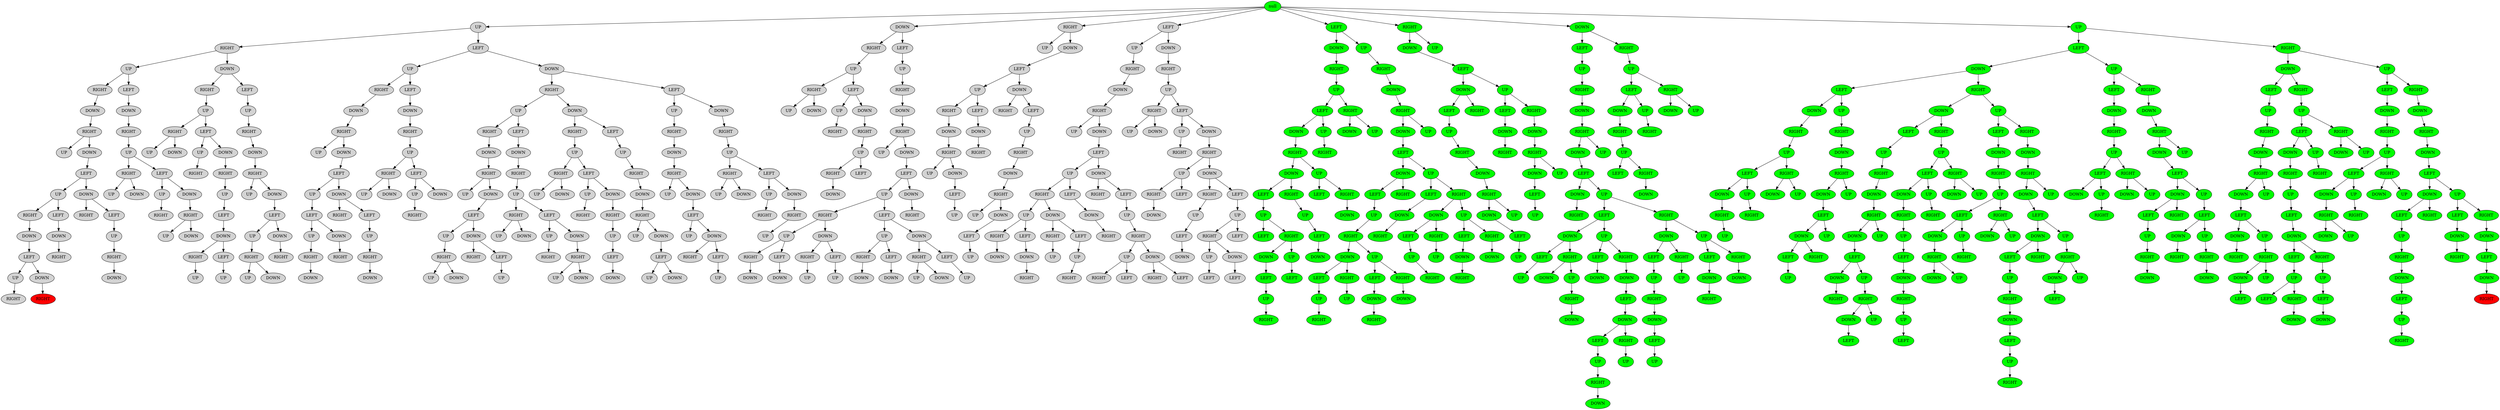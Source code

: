 digraph G {
node [style=filled];
"1731722639" [label="null"];
"1924582348" [label="UP"];
"1731722639" -> "1924582348";
"11003494" [label="DOWN"];
"1731722639" -> "11003494";
"1757143877" [label="RIGHT"];
"1731722639" -> "1757143877";
"817406040" [label="LEFT"];
"1731722639" -> "817406040";
"1955915048" [label="RIGHT"];
"1924582348" -> "1955915048";
"1270855946" [label="LEFT"];
"1924582348" -> "1270855946";
"2083117811" [label="RIGHT"];
"11003494" -> "2083117811";
"157683534" [label="LEFT"];
"11003494" -> "157683534";
"1518864111" [label="UP"];
"1757143877" -> "1518864111";
"1816757085" [label="DOWN"];
"1757143877" -> "1816757085";
"1585787493" [label="UP"];
"817406040" -> "1585787493";
"1730173572" [label="DOWN"];
"817406040" -> "1730173572";
"2097514481" [label="UP"];
"1955915048" -> "2097514481";
"1568059495" [label="DOWN"];
"1955915048" -> "1568059495";
"706197430" [label="UP"];
"1270855946" -> "706197430";
"1325808650" [label="DOWN"];
"1270855946" -> "1325808650";
"510464020" [label="UP"];
"2083117811" -> "510464020";
"1987083830" [label="UP"];
"157683534" -> "1987083830";
"1632492873" [label="LEFT"];
"1816757085" -> "1632492873";
"525683462" [label="RIGHT"];
"1585787493" -> "525683462";
"1766724936" [label="RIGHT"];
"1730173572" -> "1766724936";
"473581465" [label="RIGHT"];
"2097514481" -> "473581465";
"319977154" [label="LEFT"];
"2097514481" -> "319977154";
"648680157" [label="RIGHT"];
"1568059495" -> "648680157";
"1071097621" [label="LEFT"];
"1568059495" -> "1071097621";
"1897871865" [label="RIGHT"];
"706197430" -> "1897871865";
"1908143486" [label="LEFT"];
"706197430" -> "1908143486";
"133250414" [label="RIGHT"];
"1325808650" -> "133250414";
"85777802" [label="LEFT"];
"1325808650" -> "85777802";
"222624801" [label="RIGHT"];
"510464020" -> "222624801";
"603650290" [label="LEFT"];
"510464020" -> "603650290";
"762227630" [label="RIGHT"];
"1987083830" -> "762227630";
"1316864772" [label="UP"];
"1632492873" -> "1316864772";
"1685232414" [label="DOWN"];
"1632492873" -> "1685232414";
"280744458" [label="DOWN"];
"525683462" -> "280744458";
"1213216872" [label="UP"];
"1766724936" -> "1213216872";
"1754638213" [label="DOWN"];
"473581465" -> "1754638213";
"407858146" [label="DOWN"];
"319977154" -> "407858146";
"1454031203" [label="UP"];
"648680157" -> "1454031203";
"527446182" [label="UP"];
"1071097621" -> "527446182";
"1511785794" [label="DOWN"];
"1897871865" -> "1511785794";
"963601816" [label="DOWN"];
"1908143486" -> "963601816";
"961419791" [label="UP"];
"133250414" -> "961419791";
"665188480" [label="DOWN"];
"133250414" -> "665188480";
"489279267" [label="UP"];
"85777802" -> "489279267";
"1596467899" [label="DOWN"];
"85777802" -> "1596467899";
"377478451" [label="UP"];
"222624801" -> "377478451";
"513169028" [label="DOWN"];
"222624801" -> "513169028";
"1301664418" [label="UP"];
"603650290" -> "1301664418";
"1408652377" [label="DOWN"];
"603650290" -> "1408652377";
"990416209" [label="DOWN"];
"762227630" -> "990416209";
"394714818" [label="RIGHT"];
"1316864772" -> "394714818";
"1952779858" [label="LEFT"];
"1316864772" -> "1952779858";
"366004251" [label="RIGHT"];
"1685232414" -> "366004251";
"1791868405" [label="LEFT"];
"1685232414" -> "1791868405";
"1260134048" [label="RIGHT"];
"280744458" -> "1260134048";
"391618063" [label="RIGHT"];
"1213216872" -> "391618063";
"81009902" [label="LEFT"];
"1213216872" -> "81009902";
"57748372" [label="RIGHT"];
"1754638213" -> "57748372";
"674483268" [label="RIGHT"];
"407858146" -> "674483268";
"54495403" [label="RIGHT"];
"1454031203" -> "54495403";
"665372494" [label="LEFT"];
"1454031203" -> "665372494";
"764372388" [label="RIGHT"];
"527446182" -> "764372388";
"459857341" [label="RIGHT"];
"1511785794" -> "459857341";
"1684890795" [label="RIGHT"];
"963601816" -> "1684890795";
"94264799" [label="RIGHT"];
"961419791" -> "94264799";
"1399499405" [label="LEFT"];
"961419791" -> "1399499405";
"238157928" [label="RIGHT"];
"665188480" -> "238157928";
"32863545" [label="LEFT"];
"665188480" -> "32863545";
"1995616381" [label="RIGHT"];
"489279267" -> "1995616381";
"1883919084" [label="RIGHT"];
"1596467899" -> "1883919084";
"1860513229" [label="RIGHT"];
"1301664418" -> "1860513229";
"1150538133" [label="RIGHT"];
"1408652377" -> "1150538133";
"662822946" [label="RIGHT"];
"990416209" -> "662822946";
"92150540" [label="DOWN"];
"394714818" -> "92150540";
"1110623531" [label="DOWN"];
"1952779858" -> "1110623531";
"410495873" [label="UP"];
"1791868405" -> "410495873";
"811587677" [label="UP"];
"1260134048" -> "811587677";
"1166807841" [label="DOWN"];
"1260134048" -> "1166807841";
"289639718" [label="UP"];
"391618063" -> "289639718";
"885851948" [label="DOWN"];
"391618063" -> "885851948";
"2048834776" [label="UP"];
"81009902" -> "2048834776";
"1605283233" [label="DOWN"];
"81009902" -> "1605283233";
"1384722895" [label="UP"];
"57748372" -> "1384722895";
"245475541" [label="DOWN"];
"57748372" -> "245475541";
"22429093" [label="UP"];
"674483268" -> "22429093";
"733957003" [label="UP"];
"54495403" -> "733957003";
"815992954" [label="DOWN"];
"54495403" -> "815992954";
"868737467" [label="UP"];
"665372494" -> "868737467";
"55331187" [label="DOWN"];
"665372494" -> "55331187";
"1392425346" [label="DOWN"];
"764372388" -> "1392425346";
"2054574951" [label="UP"];
"459857341" -> "2054574951";
"1991294891" [label="DOWN"];
"459857341" -> "1991294891";
"399931359" [label="UP"];
"1684890795" -> "399931359";
"809762318" [label="DOWN"];
"94264799" -> "809762318";
"2028371466" [label="DOWN"];
"1399499405" -> "2028371466";
"198761306" [label="UP"];
"238157928" -> "198761306";
"798244209" [label="UP"];
"32863545" -> "798244209";
"525571" [label="DOWN"];
"1995616381" -> "525571";
"1263877414" [label="UP"];
"1883919084" -> "1263877414";
"110771485" [label="UP"];
"1150538133" -> "110771485";
"141289226" [label="UP"];
"662822946" -> "141289226";
"1208736537" [label="DOWN"];
"662822946" -> "1208736537";
"710239027" [label="RIGHT"];
"92150540" -> "710239027";
"2104545713" [label="RIGHT"];
"1110623531" -> "2104545713";
"712256162" [label="RIGHT"];
"410495873" -> "712256162";
"1018298342" [label="LEFT"];
"1166807841" -> "1018298342";
"1039949752" [label="RIGHT"];
"2048834776" -> "1039949752";
"1182461167" [label="RIGHT"];
"1605283233" -> "1182461167";
"1297149880" [label="LEFT"];
"245475541" -> "1297149880";
"2116908859" [label="RIGHT"];
"22429093" -> "2116908859";
"561247961" [label="LEFT"];
"22429093" -> "561247961";
"813656972" [label="RIGHT"];
"868737467" -> "813656972";
"2048425748" [label="RIGHT"];
"55331187" -> "2048425748";
"1863932867" [label="RIGHT"];
"1392425346" -> "1863932867";
"1373810119" [label="LEFT"];
"1991294891" -> "1373810119";
"445288316" [label="RIGHT"];
"399931359" -> "445288316";
"592688102" [label="LEFT"];
"399931359" -> "592688102";
"103887628" [label="RIGHT"];
"809762318" -> "103887628";
"1123629720" [label="RIGHT"];
"2028371466" -> "1123629720";
"205962452" [label="RIGHT"];
"198761306" -> "205962452";
"842326585" [label="LEFT"];
"198761306" -> "842326585";
"1032986144" [label="RIGHT"];
"798244209" -> "1032986144";
"917819120" [label="RIGHT"];
"525571" -> "917819120";
"263025902" [label="RIGHT"];
"1263877414" -> "263025902";
"438135304" [label="LEFT"];
"1263877414" -> "438135304";
"936580213" [label="RIGHT"];
"110771485" -> "936580213";
"662736689" [label="LEFT"];
"110771485" -> "662736689";
"1131316523" [label="LEFT"];
"1208736537" -> "1131316523";
"852687460" [label="UP"];
"710239027" -> "852687460";
"495792375" [label="DOWN"];
"710239027" -> "495792375";
"1045941616" [label="DOWN"];
"712256162" -> "1045941616";
"161960012" [label="UP"];
"1018298342" -> "161960012";
"738433734" [label="DOWN"];
"1018298342" -> "738433734";
"1484594489" [label="UP"];
"1182461167" -> "1484594489";
"1489069835" [label="DOWN"];
"1182461167" -> "1489069835";
"1800890735" [label="UP"];
"1297149880" -> "1800890735";
"1538399081" [label="DOWN"];
"1297149880" -> "1538399081";
"1805013491" [label="UP"];
"2116908859" -> "1805013491";
"951880373" [label="DOWN"];
"2116908859" -> "951880373";
"1752203484" [label="UP"];
"561247961" -> "1752203484";
"601008104" [label="DOWN"];
"561247961" -> "601008104";
"2056418216" [label="UP"];
"2048425748" -> "2056418216";
"648525677" [label="UP"];
"1863932867" -> "648525677";
"1253946629" [label="DOWN"];
"1863932867" -> "1253946629";
"2095490653" [label="UP"];
"1373810119" -> "2095490653";
"352359770" [label="DOWN"];
"1373810119" -> "352359770";
"243745864" [label="UP"];
"445288316" -> "243745864";
"699780352" [label="DOWN"];
"445288316" -> "699780352";
"1613255205" [label="UP"];
"592688102" -> "1613255205";
"1897115967" [label="DOWN"];
"592688102" -> "1897115967";
"1166151249" [label="UP"];
"103887628" -> "1166151249";
"1121453612" [label="DOWN"];
"103887628" -> "1121453612";
"1615056168" [label="UP"];
"1123629720" -> "1615056168";
"213193302" [label="UP"];
"205962452" -> "213193302";
"1502635287" [label="DOWN"];
"205962452" -> "1502635287";
"1543237999" [label="UP"];
"842326585" -> "1543237999";
"632249781" [label="DOWN"];
"842326585" -> "632249781";
"19717364" [label="DOWN"];
"1032986144" -> "19717364";
"1540270363" [label="UP"];
"917819120" -> "1540270363";
"1597655940" [label="DOWN"];
"917819120" -> "1597655940";
"2619171" [label="UP"];
"263025902" -> "2619171";
"1728790703" [label="DOWN"];
"263025902" -> "1728790703";
"1227074340" [label="UP"];
"438135304" -> "1227074340";
"1154002927" [label="DOWN"];
"438135304" -> "1154002927";
"2070529722" [label="DOWN"];
"936580213" -> "2070529722";
"1188753216" [label="UP"];
"1131316523" -> "1188753216";
"317986356" [label="DOWN"];
"1131316523" -> "317986356";
"331510866" [label="LEFT"];
"495792375" -> "331510866";
"640363654" [label="RIGHT"];
"1045941616" -> "640363654";
"924477420" [label="RIGHT"];
"161960012" -> "924477420";
"99451533" [label="LEFT"];
"161960012" -> "99451533";
"84739718" [label="RIGHT"];
"738433734" -> "84739718";
"2050835901" [label="LEFT"];
"738433734" -> "2050835901";
"511473681" [label="RIGHT"];
"1484594489" -> "511473681";
"2011986105" [label="LEFT"];
"1484594489" -> "2011986105";
"439904756" [label="RIGHT"];
"1489069835" -> "439904756";
"171497379" [label="LEFT"];
"1489069835" -> "171497379";
"2012846597" [label="RIGHT"];
"1800890735" -> "2012846597";
"1665404403" [label="LEFT"];
"1800890735" -> "1665404403";
"988458918" [label="RIGHT"];
"1538399081" -> "988458918";
"1990451863" [label="LEFT"];
"1538399081" -> "1990451863";
"1295083508" [label="RIGHT"];
"1752203484" -> "1295083508";
"249155636" [label="RIGHT"];
"601008104" -> "249155636";
"1629604310" [label="LEFT"];
"2056418216" -> "1629604310";
"142555199" [label="LEFT"];
"1253946629" -> "142555199";
"1320677379" [label="LEFT"];
"2095490653" -> "1320677379";
"246399377" [label="RIGHT"];
"352359770" -> "246399377";
"1630521067" [label="LEFT"];
"352359770" -> "1630521067";
"274773041" [label="RIGHT"];
"1613255205" -> "274773041";
"1629911510" [label="LEFT"];
"1121453612" -> "1629911510";
"292917034" [label="RIGHT"];
"1615056168" -> "292917034";
"242355057" [label="LEFT"];
"1615056168" -> "242355057";
"455538610" [label="RIGHT"];
"1543237999" -> "455538610";
"1226622409" [label="RIGHT"];
"632249781" -> "1226622409";
"1957502751" [label="RIGHT"];
"19717364" -> "1957502751";
"1780132728" [label="LEFT"];
"1597655940" -> "1780132728";
"1177377518" [label="RIGHT"];
"1227074340" -> "1177377518";
"1773206895" [label="RIGHT"];
"1154002927" -> "1773206895";
"1970881185" [label="RIGHT"];
"1188753216" -> "1970881185";
"1250391581" [label="LEFT"];
"1188753216" -> "1250391581";
"1725017993" [label="RIGHT"];
"317986356" -> "1725017993";
"140799417" [label="UP"];
"331510866" -> "140799417";
"926370398" [label="UP"];
"640363654" -> "926370398";
"1181869371" [label="DOWN"];
"640363654" -> "1181869371";
"767010715" [label="UP"];
"924477420" -> "767010715";
"110431793" [label="DOWN"];
"924477420" -> "110431793";
"192794887" [label="DOWN"];
"99451533" -> "192794887";
"1122805102" [label="UP"];
"2050835901" -> "1122805102";
"1391942103" [label="DOWN"];
"511473681" -> "1391942103";
"2092769598" [label="UP"];
"439904756" -> "2092769598";
"422392391" [label="UP"];
"171497379" -> "422392391";
"1053631449" [label="DOWN"];
"2012846597" -> "1053631449";
"1453128758" [label="DOWN"];
"1665404403" -> "1453128758";
"1136497418" [label="UP"];
"1990451863" -> "1136497418";
"863125040" [label="UP"];
"249155636" -> "863125040";
"1693847660" [label="DOWN"];
"249155636" -> "1693847660";
"1429880200" [label="DOWN"];
"1629604310" -> "1429880200";
"2050019814" [label="UP"];
"142555199" -> "2050019814";
"1485955886" [label="DOWN"];
"142555199" -> "1485955886";
"212921632" [label="UP"];
"1320677379" -> "212921632";
"149047107" [label="DOWN"];
"1320677379" -> "149047107";
"1956710488" [label="UP"];
"1630521067" -> "1956710488";
"603856241" [label="UP"];
"1629911510" -> "603856241";
"682376643" [label="DOWN"];
"1629911510" -> "682376643";
"854507466" [label="UP"];
"292917034" -> "854507466";
"1316061703" [label="DOWN"];
"292917034" -> "1316061703";
"490150701" [label="UP"];
"242355057" -> "490150701";
"1413246829" [label="DOWN"];
"242355057" -> "1413246829";
"334203599" [label="UP"];
"1226622409" -> "334203599";
"1372082959" [label="UP"];
"1957502751" -> "1372082959";
"1946403944" [label="DOWN"];
"1957502751" -> "1946403944";
"1131645570" [label="UP"];
"1780132728" -> "1131645570";
"209833425" [label="DOWN"];
"1780132728" -> "209833425";
"532854629" [label="UP"];
"1773206895" -> "532854629";
"1971851377" [label="UP"];
"1970881185" -> "1971851377";
"712025048" [label="DOWN"];
"1970881185" -> "712025048";
"681384962" [label="UP"];
"1250391581" -> "681384962";
"586084331" [label="DOWN"];
"1250391581" -> "586084331";
"399534175" [label="LEFT"];
"1181869371" -> "399534175";
"949057310" [label="RIGHT"];
"767010715" -> "949057310";
"2024542466" [label="LEFT"];
"767010715" -> "2024542466";
"770189387" [label="RIGHT"];
"110431793" -> "770189387";
"963522361" [label="LEFT"];
"110431793" -> "963522361";
"175408781" [label="RIGHT"];
"192794887" -> "175408781";
"315138752" [label="RIGHT"];
"1122805102" -> "315138752";
"2114874018" [label="LEFT"];
"2092769598" -> "2114874018";
"911312317" [label="RIGHT"];
"422392391" -> "911312317";
"415186196" [label="LEFT"];
"422392391" -> "415186196";
"1337344609" [label="LEFT"];
"1053631449" -> "1337344609";
"1113619023" [label="RIGHT"];
"1453128758" -> "1113619023";
"2015781843" [label="RIGHT"];
"1136497418" -> "2015781843";
"428910174" [label="RIGHT"];
"1429880200" -> "428910174";
"1682463303" [label="LEFT"];
"1429880200" -> "1682463303";
"633075331" [label="RIGHT"];
"2050019814" -> "633075331";
"1858609436" [label="RIGHT"];
"1485955886" -> "1858609436";
"1920387277" [label="RIGHT"];
"212921632" -> "1920387277";
"1414147750" [label="RIGHT"];
"149047107" -> "1414147750";
"775931202" [label="RIGHT"];
"1956710488" -> "775931202";
"22069592" [label="RIGHT"];
"603856241" -> "22069592";
"1160003871" [label="RIGHT"];
"682376643" -> "1160003871";
"1075738627" [label="LEFT"];
"682376643" -> "1075738627";
"282828951" [label="RIGHT"];
"490150701" -> "282828951";
"394721749" [label="RIGHT"];
"1413246829" -> "394721749";
"1884122755" [label="LEFT"];
"334203599" -> "1884122755";
"1134612201" [label="LEFT"];
"1946403944" -> "1134612201";
"246550802" [label="RIGHT"];
"209833425" -> "246550802";
"786041152" [label="LEFT"];
"209833425" -> "786041152";
"897074030" [label="RIGHT"];
"1971851377" -> "897074030";
"1885996206" [label="LEFT"];
"1971851377" -> "1885996206";
"1859039536" [label="RIGHT"];
"712025048" -> "1859039536";
"278934944" [label="LEFT"];
"712025048" -> "278934944";
"1739876329" [label="RIGHT"];
"681384962" -> "1739876329";
"1205555397" [label="LEFT"];
"681384962" -> "1205555397";
"1543974463" [label="RIGHT"];
"586084331" -> "1543974463";
"1293618474" [label="LEFT"];
"586084331" -> "1293618474";
"156545103" [label="UP"];
"399534175" -> "156545103";
"345281752" [label="DOWN"];
"949057310" -> "345281752";
"1896294051" [label="DOWN"];
"2024542466" -> "1896294051";
"1684015092" [label="UP"];
"770189387" -> "1684015092";
"1209669119" [label="UP"];
"963522361" -> "1209669119";
"2014866032" [label="UP"];
"315138752" -> "2014866032";
"811760110" [label="DOWN"];
"315138752" -> "811760110";
"1415157681" [label="DOWN"];
"2114874018" -> "1415157681";
"1291113768" [label="UP"];
"911312317" -> "1291113768";
"2005167404" [label="DOWN"];
"911312317" -> "2005167404";
"1418385211" [label="UP"];
"1337344609" -> "1418385211";
"1282811396" [label="DOWN"];
"1337344609" -> "1282811396";
"641853239" [label="DOWN"];
"2015781843" -> "641853239";
"1920467934" [label="UP"];
"428910174" -> "1920467934";
"1883840933" [label="UP"];
"1682463303" -> "1883840933";
"233996206" [label="UP"];
"633075331" -> "233996206";
"614685048" [label="DOWN"];
"633075331" -> "614685048";
"385337537" [label="DOWN"];
"1920387277" -> "385337537";
"789219251" [label="DOWN"];
"775931202" -> "789219251";
"832279283" [label="UP"];
"22069592" -> "832279283";
"265119009" [label="DOWN"];
"22069592" -> "265119009";
"668210649" [label="UP"];
"1075738627" -> "668210649";
"1545087375" [label="UP"];
"394721749" -> "1545087375";
"838411509" [label="DOWN"];
"394721749" -> "838411509";
"1434041222" [label="DOWN"];
"1884122755" -> "1434041222";
"1375995437" [label="UP"];
"1134612201" -> "1375995437";
"1338841523" [label="DOWN"];
"1134612201" -> "1338841523";
"929776179" [label="UP"];
"786041152" -> "929776179";
"802581203" [label="DOWN"];
"897074030" -> "802581203";
"1561408618" [label="DOWN"];
"1885996206" -> "1561408618";
"2050404090" [label="UP"];
"1859039536" -> "2050404090";
"388043093" [label="UP"];
"278934944" -> "388043093";
"188576144" [label="DOWN"];
"1739876329" -> "188576144";
"1608230649" [label="DOWN"];
"1205555397" -> "1608230649";
"282432134" [label="UP"];
"1543974463" -> "282432134";
"266437232" [label="DOWN"];
"1543974463" -> "266437232";
"1873859565" [label="UP"];
"1293618474" -> "1873859565";
"1843289228" [label="RIGHT"];
"1896294051" -> "1843289228";
"1361289747" [label="RIGHT"];
"1209669119" -> "1361289747";
"1381128261" [label="RIGHT"];
"2014866032" -> "1381128261";
"999609945" [label="LEFT"];
"2014866032" -> "999609945";
"615634843" [label="RIGHT"];
"811760110" -> "615634843";
"1758386724" [label="LEFT"];
"811760110" -> "1758386724";
"673068808" [label="LEFT"];
"1291113768" -> "673068808";
"900008524" [label="LEFT"];
"2005167404" -> "900008524";
"520232556" [label="RIGHT"];
"1418385211" -> "520232556";
"17037394" [label="RIGHT", fillcolor="red"];
"1282811396" -> "17037394";
"1731722639" [label="null", fillcolor="green"];
"1484531981" [label="LEFT", fillcolor="green"];
"1731722639" -> "1484531981";
"1159114532" [label="DOWN", fillcolor="green"];
"1484531981" -> "1159114532";
"1256728724" [label="RIGHT", fillcolor="green"];
"1159114532" -> "1256728724";
"1412925683" [label="UP", fillcolor="green"];
"1256728724" -> "1412925683";
"1832580921" [label="LEFT", fillcolor="green"];
"1412925683" -> "1832580921";
"497359413" [label="DOWN", fillcolor="green"];
"1832580921" -> "497359413";
"369241501" [label="RIGHT", fillcolor="green"];
"497359413" -> "369241501";
"2124046270" [label="DOWN", fillcolor="green"];
"369241501" -> "2124046270";
"1151593579" [label="LEFT", fillcolor="green"];
"2124046270" -> "1151593579";
"1902260856" [label="UP", fillcolor="green"];
"1151593579" -> "1902260856";
"1988859660" [label="LEFT", fillcolor="green"];
"1902260856" -> "1988859660";
"1514160588" [label="RIGHT", fillcolor="green"];
"1902260856" -> "1514160588";
"22756955" [label="DOWN", fillcolor="green"];
"1514160588" -> "22756955";
"1640639994" [label="LEFT", fillcolor="green"];
"22756955" -> "1640639994";
"1263793464" [label="UP", fillcolor="green"];
"1640639994" -> "1263793464";
"323326911" [label="RIGHT", fillcolor="green"];
"1263793464" -> "323326911";
"1270144618" [label="UP", fillcolor="green"];
"1514160588" -> "1270144618";
"2074185499" [label="LEFT", fillcolor="green"];
"1270144618" -> "2074185499";
"797925218" [label="RIGHT", fillcolor="green"];
"2124046270" -> "797925218";
"275310919" [label="UP", fillcolor="green"];
"797925218" -> "275310919";
"2109874862" [label="LEFT", fillcolor="green"];
"275310919" -> "2109874862";
"183284570" [label="DOWN", fillcolor="green"];
"2109874862" -> "183284570";
"1607305514" [label="UP", fillcolor="green"];
"369241501" -> "1607305514";
"146305349" [label="LEFT", fillcolor="green"];
"1607305514" -> "146305349";
"1686369710" [label="RIGHT", fillcolor="green"];
"1607305514" -> "1686369710";
"194706439" [label="DOWN", fillcolor="green"];
"1686369710" -> "194706439";
"942518407" [label="UP", fillcolor="green"];
"1832580921" -> "942518407";
"1943325854" [label="RIGHT", fillcolor="green"];
"942518407" -> "1943325854";
"134310351" [label="RIGHT", fillcolor="green"];
"1412925683" -> "134310351";
"1411892748" [label="DOWN", fillcolor="green"];
"134310351" -> "1411892748";
"22805895" [label="UP", fillcolor="green"];
"134310351" -> "22805895";
"1413378318" [label="UP", fillcolor="green"];
"1484531981" -> "1413378318";
"1475491159" [label="RIGHT", fillcolor="green"];
"1413378318" -> "1475491159";
"1024429571" [label="DOWN", fillcolor="green"];
"1475491159" -> "1024429571";
"1667689440" [label="RIGHT", fillcolor="green"];
"1024429571" -> "1667689440";
"1157058691" [label="DOWN", fillcolor="green"];
"1667689440" -> "1157058691";
"40472007" [label="LEFT", fillcolor="green"];
"1157058691" -> "40472007";
"1138193439" [label="DOWN", fillcolor="green"];
"40472007" -> "1138193439";
"398110318" [label="LEFT", fillcolor="green"];
"1138193439" -> "398110318";
"1765250898" [label="UP", fillcolor="green"];
"398110318" -> "1765250898";
"670971910" [label="RIGHT", fillcolor="green"];
"1765250898" -> "670971910";
"1601292138" [label="DOWN", fillcolor="green"];
"670971910" -> "1601292138";
"494586676" [label="LEFT", fillcolor="green"];
"1601292138" -> "494586676";
"1218593486" [label="UP", fillcolor="green"];
"494586676" -> "1218593486";
"508198356" [label="RIGHT", fillcolor="green"];
"1218593486" -> "508198356";
"1330754528" [label="RIGHT", fillcolor="green"];
"1601292138" -> "1330754528";
"79290965" [label="UP", fillcolor="green"];
"1330754528" -> "79290965";
"1582785598" [label="UP", fillcolor="green"];
"670971910" -> "1582785598";
"322836221" [label="LEFT", fillcolor="green"];
"1582785598" -> "322836221";
"1370651081" [label="DOWN", fillcolor="green"];
"322836221" -> "1370651081";
"450003680" [label="RIGHT", fillcolor="green"];
"1370651081" -> "450003680";
"2134991632" [label="RIGHT", fillcolor="green"];
"1582785598" -> "2134991632";
"480971771" [label="DOWN", fillcolor="green"];
"2134991632" -> "480971771";
"1586845078" [label="RIGHT", fillcolor="green"];
"1138193439" -> "1586845078";
"1356728614" [label="UP", fillcolor="green"];
"40472007" -> "1356728614";
"611563982" [label="LEFT", fillcolor="green"];
"1356728614" -> "611563982";
"1615039080" [label="DOWN", fillcolor="green"];
"611563982" -> "1615039080";
"336484883" [label="RIGHT", fillcolor="green"];
"1615039080" -> "336484883";
"876213901" [label="RIGHT", fillcolor="green"];
"1356728614" -> "876213901";
"230528013" [label="DOWN", fillcolor="green"];
"876213901" -> "230528013";
"1909546776" [label="LEFT", fillcolor="green"];
"230528013" -> "1909546776";
"392781299" [label="UP", fillcolor="green"];
"1909546776" -> "392781299";
"1822383117" [label="RIGHT", fillcolor="green"];
"392781299" -> "1822383117";
"233021551" [label="RIGHT", fillcolor="green"];
"230528013" -> "233021551";
"1991313236" [label="UP", fillcolor="green"];
"233021551" -> "1991313236";
"736778932" [label="UP", fillcolor="green"];
"876213901" -> "736778932";
"1032000752" [label="LEFT", fillcolor="green"];
"736778932" -> "1032000752";
"770911223" [label="DOWN", fillcolor="green"];
"1032000752" -> "770911223";
"1392906938" [label="RIGHT", fillcolor="green"];
"770911223" -> "1392906938";
"708890004" [label="RIGHT", fillcolor="green"];
"736778932" -> "708890004";
"255944888" [label="DOWN", fillcolor="green"];
"708890004" -> "255944888";
"1004095028" [label="UP", fillcolor="green"];
"1667689440" -> "1004095028";
"1487470647" [label="RIGHT", fillcolor="green"];
"1731722639" -> "1487470647";
"1948863195" [label="DOWN", fillcolor="green"];
"1487470647" -> "1948863195";
"1890187342" [label="LEFT", fillcolor="green"];
"1948863195" -> "1890187342";
"19986569" [label="DOWN", fillcolor="green"];
"1890187342" -> "19986569";
"294184992" [label="LEFT", fillcolor="green"];
"19986569" -> "294184992";
"793315160" [label="UP", fillcolor="green"];
"294184992" -> "793315160";
"270397815" [label="RIGHT", fillcolor="green"];
"793315160" -> "270397815";
"376416077" [label="DOWN", fillcolor="green"];
"270397815" -> "376416077";
"1089504328" [label="RIGHT", fillcolor="green"];
"376416077" -> "1089504328";
"660879561" [label="DOWN", fillcolor="green"];
"1089504328" -> "660879561";
"1485697819" [label="LEFT", fillcolor="green"];
"660879561" -> "1485697819";
"867398280" [label="UP", fillcolor="green"];
"1485697819" -> "867398280";
"2007331442" [label="UP", fillcolor="green"];
"1089504328" -> "2007331442";
"1904324159" [label="RIGHT", fillcolor="green"];
"19986569" -> "1904324159";
"1176735295" [label="UP", fillcolor="green"];
"1890187342" -> "1176735295";
"1848415041" [label="LEFT", fillcolor="green"];
"1176735295" -> "1848415041";
"843467284" [label="DOWN", fillcolor="green"];
"1848415041" -> "843467284";
"1313532469" [label="RIGHT", fillcolor="green"];
"843467284" -> "1313532469";
"339924917" [label="RIGHT", fillcolor="green"];
"1176735295" -> "339924917";
"520022247" [label="DOWN", fillcolor="green"];
"339924917" -> "520022247";
"518522822" [label="RIGHT", fillcolor="green"];
"520022247" -> "518522822";
"124407148" [label="DOWN", fillcolor="green"];
"518522822" -> "124407148";
"85445963" [label="LEFT", fillcolor="green"];
"124407148" -> "85445963";
"1825027294" [label="UP", fillcolor="green"];
"85445963" -> "1825027294";
"852445367" [label="UP", fillcolor="green"];
"518522822" -> "852445367";
"1738236591" [label="UP", fillcolor="green"];
"1487470647" -> "1738236591";
"1558021762" [label="DOWN", fillcolor="green"];
"1731722639" -> "1558021762";
"225290371" [label="LEFT", fillcolor="green"];
"1558021762" -> "225290371";
"1169146729" [label="UP", fillcolor="green"];
"225290371" -> "1169146729";
"2040352617" [label="RIGHT", fillcolor="green"];
"1169146729" -> "2040352617";
"1237598030" [label="DOWN", fillcolor="green"];
"2040352617" -> "1237598030";
"688766789" [label="RIGHT", fillcolor="green"];
"1237598030" -> "688766789";
"302155142" [label="DOWN", fillcolor="green"];
"688766789" -> "302155142";
"24606376" [label="LEFT", fillcolor="green"];
"302155142" -> "24606376";
"1772160903" [label="DOWN", fillcolor="green"];
"24606376" -> "1772160903";
"756185697" [label="RIGHT", fillcolor="green"];
"1772160903" -> "756185697";
"733672688" [label="UP", fillcolor="green"];
"24606376" -> "733672688";
"297927961" [label="LEFT", fillcolor="green"];
"733672688" -> "297927961";
"1891546521" [label="DOWN", fillcolor="green"];
"297927961" -> "1891546521";
"1312884893" [label="LEFT", fillcolor="green"];
"1891546521" -> "1312884893";
"849373393" [label="UP", fillcolor="green"];
"1312884893" -> "849373393";
"868964689" [label="RIGHT", fillcolor="green"];
"1891546521" -> "868964689";
"912011468" [label="DOWN", fillcolor="green"];
"868964689" -> "912011468";
"1881129850" [label="UP", fillcolor="green"];
"868964689" -> "1881129850";
"1095293768" [label="RIGHT", fillcolor="green"];
"1881129850" -> "1095293768";
"673186785" [label="DOWN", fillcolor="green"];
"1095293768" -> "673186785";
"2142080121" [label="UP", fillcolor="green"];
"297927961" -> "2142080121";
"1906808037" [label="LEFT", fillcolor="green"];
"2142080121" -> "1906808037";
"1983025922" [label="DOWN", fillcolor="green"];
"1906808037" -> "1983025922";
"1579526446" [label="RIGHT", fillcolor="green"];
"2142080121" -> "1579526446";
"1308109015" [label="DOWN", fillcolor="green"];
"1579526446" -> "1308109015";
"11902257" [label="LEFT", fillcolor="green"];
"1308109015" -> "11902257";
"1660794022" [label="DOWN", fillcolor="green"];
"11902257" -> "1660794022";
"300031246" [label="LEFT", fillcolor="green"];
"1660794022" -> "300031246";
"500179317" [label="UP", fillcolor="green"];
"300031246" -> "500179317";
"824208363" [label="RIGHT", fillcolor="green"];
"500179317" -> "824208363";
"1048027629" [label="DOWN", fillcolor="green"];
"824208363" -> "1048027629";
"1073533248" [label="RIGHT", fillcolor="green"];
"1660794022" -> "1073533248";
"599491651" [label="UP", fillcolor="green"];
"1073533248" -> "599491651";
"293002476" [label="RIGHT", fillcolor="green"];
"733672688" -> "293002476";
"302870502" [label="DOWN", fillcolor="green"];
"293002476" -> "302870502";
"1268959798" [label="LEFT", fillcolor="green"];
"302870502" -> "1268959798";
"876926621" [label="UP", fillcolor="green"];
"1268959798" -> "876926621";
"326298949" [label="RIGHT", fillcolor="green"];
"876926621" -> "326298949";
"1786364562" [label="DOWN", fillcolor="green"];
"326298949" -> "1786364562";
"928466577" [label="LEFT", fillcolor="green"];
"1786364562" -> "928466577";
"624271064" [label="UP", fillcolor="green"];
"928466577" -> "624271064";
"564742142" [label="RIGHT", fillcolor="green"];
"302870502" -> "564742142";
"90205195" [label="UP", fillcolor="green"];
"564742142" -> "90205195";
"135184888" [label="UP", fillcolor="green"];
"293002476" -> "135184888";
"21257599" [label="LEFT", fillcolor="green"];
"135184888" -> "21257599";
"1782148126" [label="DOWN", fillcolor="green"];
"21257599" -> "1782148126";
"1816089958" [label="RIGHT", fillcolor="green"];
"1782148126" -> "1816089958";
"306206744" [label="RIGHT", fillcolor="green"];
"135184888" -> "306206744";
"827084938" [label="DOWN", fillcolor="green"];
"306206744" -> "827084938";
"280265505" [label="UP", fillcolor="green"];
"688766789" -> "280265505";
"112619572" [label="RIGHT", fillcolor="green"];
"1558021762" -> "112619572";
"371619938" [label="UP", fillcolor="green"];
"112619572" -> "371619938";
"1161667116" [label="LEFT", fillcolor="green"];
"371619938" -> "1161667116";
"1898220577" [label="DOWN", fillcolor="green"];
"1161667116" -> "1898220577";
"1143371233" [label="RIGHT", fillcolor="green"];
"1898220577" -> "1143371233";
"1634132079" [label="UP", fillcolor="green"];
"1143371233" -> "1634132079";
"1239548589" [label="LEFT", fillcolor="green"];
"1634132079" -> "1239548589";
"477289012" [label="RIGHT", fillcolor="green"];
"1634132079" -> "477289012";
"1795960102" [label="DOWN", fillcolor="green"];
"477289012" -> "1795960102";
"1027591600" [label="UP", fillcolor="green"];
"1161667116" -> "1027591600";
"1678854096" [label="RIGHT", fillcolor="green"];
"1027591600" -> "1678854096";
"1849201180" [label="RIGHT", fillcolor="green"];
"371619938" -> "1849201180";
"1691875296" [label="DOWN", fillcolor="green"];
"1849201180" -> "1691875296";
"667346055" [label="UP", fillcolor="green"];
"1849201180" -> "667346055";
"1225197672" [label="UP", fillcolor="green"];
"1731722639" -> "1225197672";
"1669712678" [label="LEFT", fillcolor="green"];
"1225197672" -> "1669712678";
"943081537" [label="DOWN", fillcolor="green"];
"1669712678" -> "943081537";
"683962652" [label="LEFT", fillcolor="green"];
"943081537" -> "683962652";
"1500608548" [label="DOWN", fillcolor="green"];
"683962652" -> "1500608548";
"341853399" [label="RIGHT", fillcolor="green"];
"1500608548" -> "341853399";
"513700442" [label="UP", fillcolor="green"];
"341853399" -> "513700442";
"366590980" [label="LEFT", fillcolor="green"];
"513700442" -> "366590980";
"1195067075" [label="DOWN", fillcolor="green"];
"366590980" -> "1195067075";
"1366025231" [label="RIGHT", fillcolor="green"];
"1195067075" -> "1366025231";
"1007309018" [label="UP", fillcolor="green"];
"1366025231" -> "1007309018";
"1684792003" [label="UP", fillcolor="green"];
"366590980" -> "1684792003";
"2038148563" [label="RIGHT", fillcolor="green"];
"1684792003" -> "2038148563";
"2008966511" [label="RIGHT", fillcolor="green"];
"513700442" -> "2008966511";
"433874882" [label="DOWN", fillcolor="green"];
"2008966511" -> "433874882";
"572191680" [label="UP", fillcolor="green"];
"2008966511" -> "572191680";
"103536485" [label="UP", fillcolor="green"];
"683962652" -> "103536485";
"37380050" [label="RIGHT", fillcolor="green"];
"103536485" -> "37380050";
"2023938592" [label="DOWN", fillcolor="green"];
"37380050" -> "2023938592";
"231977479" [label="RIGHT", fillcolor="green"];
"2023938592" -> "231977479";
"1427889191" [label="DOWN", fillcolor="green"];
"231977479" -> "1427889191";
"93314457" [label="LEFT", fillcolor="green"];
"1427889191" -> "93314457";
"1796371666" [label="DOWN", fillcolor="green"];
"93314457" -> "1796371666";
"2076287037" [label="LEFT", fillcolor="green"];
"1796371666" -> "2076287037";
"1890627974" [label="UP", fillcolor="green"];
"2076287037" -> "1890627974";
"195615004" [label="RIGHT", fillcolor="green"];
"1796371666" -> "195615004";
"1935972447" [label="UP", fillcolor="green"];
"93314457" -> "1935972447";
"97652294" [label="UP", fillcolor="green"];
"231977479" -> "97652294";
"1889248251" [label="RIGHT", fillcolor="green"];
"943081537" -> "1889248251";
"1027007693" [label="DOWN", fillcolor="green"];
"1889248251" -> "1027007693";
"1783047508" [label="LEFT", fillcolor="green"];
"1027007693" -> "1783047508";
"2146608740" [label="UP", fillcolor="green"];
"1783047508" -> "2146608740";
"1381713434" [label="RIGHT", fillcolor="green"];
"2146608740" -> "1381713434";
"1489092624" [label="DOWN", fillcolor="green"];
"1381713434" -> "1489092624";
"192881625" [label="RIGHT", fillcolor="green"];
"1489092624" -> "192881625";
"1641313620" [label="DOWN", fillcolor="green"];
"192881625" -> "1641313620";
"1773638882" [label="LEFT", fillcolor="green"];
"1641313620" -> "1773638882";
"1059063940" [label="DOWN", fillcolor="green"];
"1773638882" -> "1059063940";
"1295226194" [label="RIGHT", fillcolor="green"];
"1059063940" -> "1295226194";
"252651381" [label="UP", fillcolor="green"];
"1773638882" -> "252651381";
"1514840818" [label="RIGHT", fillcolor="green"];
"252651381" -> "1514840818";
"1704064279" [label="DOWN", fillcolor="green"];
"1514840818" -> "1704064279";
"878274034" [label="LEFT", fillcolor="green"];
"1704064279" -> "878274034";
"1117509763" [label="UP", fillcolor="green"];
"1514840818" -> "1117509763";
"1296674576" [label="UP", fillcolor="green"];
"192881625" -> "1296674576";
"664457955" [label="RIGHT", fillcolor="green"];
"1027007693" -> "664457955";
"1477657879" [label="UP", fillcolor="green"];
"664457955" -> "1477657879";
"1146147158" [label="LEFT", fillcolor="green"];
"1477657879" -> "1146147158";
"1147258851" [label="DOWN", fillcolor="green"];
"1146147158" -> "1147258851";
"891095110" [label="RIGHT", fillcolor="green"];
"1147258851" -> "891095110";
"2011482127" [label="UP", fillcolor="green"];
"891095110" -> "2011482127";
"905735620" [label="LEFT", fillcolor="green"];
"2011482127" -> "905735620";
"2145970759" [label="DOWN", fillcolor="green"];
"905735620" -> "2145970759";
"577405636" [label="RIGHT", fillcolor="green"];
"2145970759" -> "577405636";
"1931444790" [label="UP", fillcolor="green"];
"577405636" -> "1931444790";
"626742236" [label="LEFT", fillcolor="green"];
"1931444790" -> "626742236";
"500772834" [label="UP", fillcolor="green"];
"1146147158" -> "500772834";
"1800659519" [label="RIGHT", fillcolor="green"];
"500772834" -> "1800659519";
"1691538257" [label="RIGHT", fillcolor="green"];
"1477657879" -> "1691538257";
"459848100" [label="DOWN", fillcolor="green"];
"1691538257" -> "459848100";
"1335505684" [label="UP", fillcolor="green"];
"1691538257" -> "1335505684";
"992768706" [label="UP", fillcolor="green"];
"1889248251" -> "992768706";
"1226204845" [label="LEFT", fillcolor="green"];
"992768706" -> "1226204845";
"393040818" [label="DOWN", fillcolor="green"];
"1226204845" -> "393040818";
"158453976" [label="RIGHT", fillcolor="green"];
"393040818" -> "158453976";
"1368594774" [label="UP", fillcolor="green"];
"158453976" -> "1368594774";
"726281927" [label="LEFT", fillcolor="green"];
"1368594774" -> "726281927";
"1447499999" [label="DOWN", fillcolor="green"];
"726281927" -> "1447499999";
"1371006431" [label="RIGHT", fillcolor="green"];
"1447499999" -> "1371006431";
"413601558" [label="DOWN", fillcolor="green"];
"1371006431" -> "413601558";
"1658926803" [label="UP", fillcolor="green"];
"1371006431" -> "1658926803";
"210652080" [label="UP", fillcolor="green"];
"726281927" -> "210652080";
"1652149987" [label="RIGHT", fillcolor="green"];
"210652080" -> "1652149987";
"1107730949" [label="RIGHT", fillcolor="green"];
"1368594774" -> "1107730949";
"700072760" [label="DOWN", fillcolor="green"];
"1107730949" -> "700072760";
"1461149300" [label="UP", fillcolor="green"];
"1107730949" -> "1461149300";
"2075495587" [label="RIGHT", fillcolor="green"];
"992768706" -> "2075495587";
"206835546" [label="DOWN", fillcolor="green"];
"2075495587" -> "206835546";
"1997287019" [label="RIGHT", fillcolor="green"];
"206835546" -> "1997287019";
"436546048" [label="DOWN", fillcolor="green"];
"1997287019" -> "436546048";
"1300393335" [label="LEFT", fillcolor="green"];
"436546048" -> "1300393335";
"1627428162" [label="DOWN", fillcolor="green"];
"1300393335" -> "1627428162";
"2011791487" [label="LEFT", fillcolor="green"];
"1627428162" -> "2011791487";
"1150284200" [label="UP", fillcolor="green"];
"2011791487" -> "1150284200";
"439928219" [label="RIGHT", fillcolor="green"];
"1150284200" -> "439928219";
"2138564891" [label="DOWN", fillcolor="green"];
"439928219" -> "2138564891";
"1151755506" [label="LEFT", fillcolor="green"];
"2138564891" -> "1151755506";
"2141179775" [label="UP", fillcolor="green"];
"1151755506" -> "2141179775";
"592959754" [label="RIGHT", fillcolor="green"];
"2141179775" -> "592959754";
"1663619914" [label="RIGHT", fillcolor="green"];
"1627428162" -> "1663619914";
"341748265" [label="UP", fillcolor="green"];
"1300393335" -> "341748265";
"364604394" [label="RIGHT", fillcolor="green"];
"341748265" -> "364604394";
"146370526" [label="DOWN", fillcolor="green"];
"364604394" -> "146370526";
"758013696" [label="LEFT", fillcolor="green"];
"146370526" -> "758013696";
"1279309678" [label="UP", fillcolor="green"];
"364604394" -> "1279309678";
"48914743" [label="UP", fillcolor="green"];
"1997287019" -> "48914743";
"1106131243" [label="UP", fillcolor="green"];
"1669712678" -> "1106131243";
"510109769" [label="LEFT", fillcolor="green"];
"1106131243" -> "510109769";
"1473611564" [label="DOWN", fillcolor="green"];
"510109769" -> "1473611564";
"107456312" [label="RIGHT", fillcolor="green"];
"1473611564" -> "107456312";
"921760190" [label="UP", fillcolor="green"];
"107456312" -> "921760190";
"360067785" [label="LEFT", fillcolor="green"];
"921760190" -> "360067785";
"1860250540" [label="DOWN", fillcolor="green"];
"360067785" -> "1860250540";
"1426329391" [label="UP", fillcolor="green"];
"360067785" -> "1426329391";
"1690859824" [label="RIGHT", fillcolor="green"];
"1426329391" -> "1690859824";
"1074593562" [label="RIGHT", fillcolor="green"];
"921760190" -> "1074593562";
"660017404" [label="DOWN", fillcolor="green"];
"1074593562" -> "660017404";
"1381965390" [label="UP", fillcolor="green"];
"1074593562" -> "1381965390";
"1979313356" [label="RIGHT", fillcolor="green"];
"1106131243" -> "1979313356";
"1386883398" [label="DOWN", fillcolor="green"];
"1979313356" -> "1386883398";
"1306854175" [label="RIGHT", fillcolor="green"];
"1386883398" -> "1306854175";
"1742920067" [label="DOWN", fillcolor="green"];
"1306854175" -> "1742920067";
"1564984895" [label="LEFT", fillcolor="green"];
"1742920067" -> "1564984895";
"1587819720" [label="DOWN", fillcolor="green"];
"1564984895" -> "1587819720";
"1002191352" [label="LEFT", fillcolor="green"];
"1587819720" -> "1002191352";
"1256440269" [label="UP", fillcolor="green"];
"1002191352" -> "1256440269";
"704024720" [label="RIGHT", fillcolor="green"];
"1256440269" -> "704024720";
"1452012306" [label="DOWN", fillcolor="green"];
"704024720" -> "1452012306";
"211968962" [label="RIGHT", fillcolor="green"];
"1587819720" -> "211968962";
"1486566962" [label="UP", fillcolor="green"];
"1564984895" -> "1486566962";
"1173643169" [label="LEFT", fillcolor="green"];
"1486566962" -> "1173643169";
"1282287470" [label="DOWN", fillcolor="green"];
"1173643169" -> "1282287470";
"1397616978" [label="RIGHT", fillcolor="green"];
"1282287470" -> "1397616978";
"1390835631" [label="UP", fillcolor="green"];
"1173643169" -> "1390835631";
"889729797" [label="RIGHT", fillcolor="green"];
"1390835631" -> "889729797";
"148912029" [label="DOWN", fillcolor="green"];
"889729797" -> "148912029";
"874217650" [label="UP", fillcolor="green"];
"1306854175" -> "874217650";
"1436664465" [label="RIGHT", fillcolor="green"];
"1225197672" -> "1436664465";
"558187323" [label="DOWN", fillcolor="green"];
"1436664465" -> "558187323";
"680576081" [label="LEFT", fillcolor="green"];
"558187323" -> "680576081";
"1088872417" [label="UP", fillcolor="green"];
"680576081" -> "1088872417";
"453523494" [label="RIGHT", fillcolor="green"];
"1088872417" -> "453523494";
"274722023" [label="DOWN", fillcolor="green"];
"453523494" -> "274722023";
"1052967153" [label="RIGHT", fillcolor="green"];
"274722023" -> "1052967153";
"1210898719" [label="DOWN", fillcolor="green"];
"1052967153" -> "1210898719";
"306123060" [label="LEFT", fillcolor="green"];
"1210898719" -> "306123060";
"2104028992" [label="DOWN", fillcolor="green"];
"306123060" -> "2104028992";
"1527430292" [label="RIGHT", fillcolor="green"];
"2104028992" -> "1527430292";
"1975546571" [label="UP", fillcolor="green"];
"306123060" -> "1975546571";
"521960438" [label="RIGHT", fillcolor="green"];
"1975546571" -> "521960438";
"632587706" [label="DOWN", fillcolor="green"];
"521960438" -> "632587706";
"726950788" [label="LEFT", fillcolor="green"];
"632587706" -> "726950788";
"1567885839" [label="UP", fillcolor="green"];
"521960438" -> "1567885839";
"558569884" [label="UP", fillcolor="green"];
"1052967153" -> "558569884";
"550752602" [label="RIGHT", fillcolor="green"];
"558187323" -> "550752602";
"680779399" [label="UP", fillcolor="green"];
"550752602" -> "680779399";
"1439337960" [label="LEFT", fillcolor="green"];
"680779399" -> "1439337960";
"741669172" [label="DOWN", fillcolor="green"];
"1439337960" -> "741669172";
"315860201" [label="RIGHT", fillcolor="green"];
"741669172" -> "315860201";
"604125138" [label="UP", fillcolor="green"];
"315860201" -> "604125138";
"631659383" [label="LEFT", fillcolor="green"];
"604125138" -> "631659383";
"785447854" [label="DOWN", fillcolor="green"];
"631659383" -> "785447854";
"556529265" [label="LEFT", fillcolor="green"];
"785447854" -> "556529265";
"346224929" [label="UP", fillcolor="green"];
"556529265" -> "346224929";
"63468833" [label="LEFT", fillcolor="green"];
"346224929" -> "63468833";
"720167805" [label="RIGHT", fillcolor="green"];
"346224929" -> "720167805";
"1418334255" [label="DOWN", fillcolor="green"];
"720167805" -> "1418334255";
"1466073198" [label="RIGHT", fillcolor="green"];
"785447854" -> "1466073198";
"398690014" [label="UP", fillcolor="green"];
"1466073198" -> "398690014";
"1526298704" [label="LEFT", fillcolor="green"];
"398690014" -> "1526298704";
"1593180232" [label="DOWN", fillcolor="green"];
"1526298704" -> "1593180232";
"492079624" [label="UP", fillcolor="green"];
"1439337960" -> "492079624";
"380242442" [label="RIGHT", fillcolor="green"];
"492079624" -> "380242442";
"125881207" [label="RIGHT", fillcolor="green"];
"680779399" -> "125881207";
"1763344271" [label="DOWN", fillcolor="green"];
"125881207" -> "1763344271";
"1353170030" [label="UP", fillcolor="green"];
"125881207" -> "1353170030";
"370869802" [label="UP", fillcolor="green"];
"1436664465" -> "370869802";
"398572781" [label="LEFT", fillcolor="green"];
"370869802" -> "398572781";
"765284253" [label="DOWN", fillcolor="green"];
"398572781" -> "765284253";
"1077199500" [label="RIGHT", fillcolor="green"];
"765284253" -> "1077199500";
"240166646" [label="UP", fillcolor="green"];
"1077199500" -> "240166646";
"351028485" [label="LEFT", fillcolor="green"];
"240166646" -> "351028485";
"1405747618" [label="DOWN", fillcolor="green"];
"351028485" -> "1405747618";
"898406901" [label="RIGHT", fillcolor="green"];
"1405747618" -> "898406901";
"1054932644" [label="DOWN", fillcolor="green"];
"898406901" -> "1054932644";
"1213349904" [label="UP", fillcolor="green"];
"898406901" -> "1213349904";
"1259769769" [label="UP", fillcolor="green"];
"351028485" -> "1259769769";
"444920847" [label="RIGHT", fillcolor="green"];
"1259769769" -> "444920847";
"589835301" [label="RIGHT", fillcolor="green"];
"240166646" -> "589835301";
"2032188048" [label="DOWN", fillcolor="green"];
"589835301" -> "2032188048";
"112466394" [label="UP", fillcolor="green"];
"589835301" -> "112466394";
"992846223" [label="RIGHT", fillcolor="green"];
"370869802" -> "992846223";
"1493625803" [label="DOWN", fillcolor="green"];
"992846223" -> "1493625803";
"630074945" [label="RIGHT", fillcolor="green"];
"1493625803" -> "630074945";
"64133603" [label="DOWN", fillcolor="green"];
"630074945" -> "64133603";
"1436901839" [label="LEFT", fillcolor="green"];
"64133603" -> "1436901839";
"999522307" [label="DOWN", fillcolor="green"];
"1436901839" -> "999522307";
"1866161430" [label="LEFT", fillcolor="green"];
"999522307" -> "1866161430";
"2024918163" [label="UP", fillcolor="green"];
"1866161430" -> "2024918163";
"107241811" [label="RIGHT", fillcolor="green"];
"2024918163" -> "107241811";
"558922244" [label="DOWN", fillcolor="green"];
"107241811" -> "558922244";
"339099861" [label="LEFT", fillcolor="green"];
"558922244" -> "339099861";
"1653986196" [label="UP", fillcolor="green"];
"339099861" -> "1653986196";
"1197365356" [label="RIGHT", fillcolor="green"];
"1653986196" -> "1197365356";
"1702660825" [label="RIGHT", fillcolor="green"];
"999522307" -> "1702660825";
"1131040331" [label="UP", fillcolor="green"];
"1436901839" -> "1131040331";
"254749889" [label="LEFT", fillcolor="green"];
"1131040331" -> "254749889";
"973576304" [label="DOWN", fillcolor="green"];
"254749889" -> "973576304";
"992802731" [label="RIGHT", fillcolor="green"];
"973576304" -> "992802731";
"715521683" [label="RIGHT", fillcolor="green"];
"1131040331" -> "715521683";
"1545242146" [label="DOWN", fillcolor="green"];
"715521683" -> "1545242146";
"1524126153" [label="LEFT", fillcolor="green"];
"1545242146" -> "1524126153";
"102065302" [label="DOWN", fillcolor="green"];
"1524126153" -> "102065302";
"63001505" [label="RIGHT", fillcolor="red"];
"102065302" -> "63001505";
}
